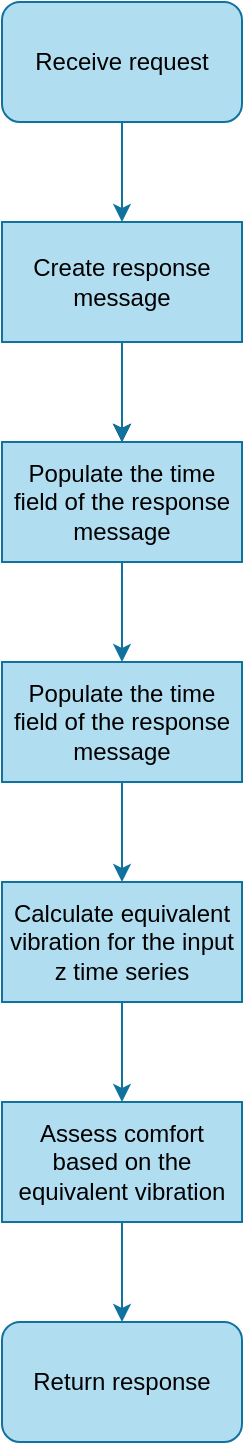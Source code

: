 <mxfile>
    <diagram id="wZOlC6WvDBhxzqSBbwHN" name="ComfortRating">
        <mxGraphModel dx="437" dy="771" grid="1" gridSize="10" guides="1" tooltips="1" connect="1" arrows="1" fold="1" page="1" pageScale="1" pageWidth="827" pageHeight="1169" math="0" shadow="0">
            <root>
                <mxCell id="0"/>
                <mxCell id="1" parent="0"/>
                <mxCell id="3" style="edgeStyle=orthogonalEdgeStyle;rounded=0;orthogonalLoop=1;jettySize=auto;html=1;fillColor=#b1ddf0;strokeColor=#10739e;fontColor=#000000;" edge="1" parent="1" source="4" target="7">
                    <mxGeometry relative="1" as="geometry"/>
                </mxCell>
                <mxCell id="4" value="&lt;font&gt;Receive request&lt;/font&gt;" style="rounded=1;whiteSpace=wrap;html=1;fillColor=#b1ddf0;strokeColor=#10739e;fontColor=#000000;" vertex="1" parent="1">
                    <mxGeometry x="270" y="70" width="120" height="60" as="geometry"/>
                </mxCell>
                <mxCell id="5" style="edgeStyle=orthogonalEdgeStyle;rounded=0;orthogonalLoop=1;jettySize=auto;html=1;entryX=0.5;entryY=0;entryDx=0;entryDy=0;" edge="1" parent="1" source="7">
                    <mxGeometry relative="1" as="geometry">
                        <mxPoint x="330" y="290" as="targetPoint"/>
                    </mxGeometry>
                </mxCell>
                <mxCell id="6" value="" style="edgeStyle=orthogonalEdgeStyle;rounded=0;orthogonalLoop=1;jettySize=auto;html=1;strokeColor=#10739E;" edge="1" parent="1" source="7">
                    <mxGeometry relative="1" as="geometry">
                        <mxPoint x="330" y="290" as="targetPoint"/>
                    </mxGeometry>
                </mxCell>
                <mxCell id="7" value="&lt;font&gt;Create response message&lt;/font&gt;" style="rounded=0;whiteSpace=wrap;html=1;fillColor=#b1ddf0;strokeColor=#10739e;fontColor=#000000;" vertex="1" parent="1">
                    <mxGeometry x="270" y="180" width="120" height="60" as="geometry"/>
                </mxCell>
                <mxCell id="37" style="edgeStyle=orthogonalEdgeStyle;rounded=0;orthogonalLoop=1;jettySize=auto;html=1;entryX=0.5;entryY=0;entryDx=0;entryDy=0;strokeColor=#10739E;" edge="1" parent="1" source="18" target="19">
                    <mxGeometry relative="1" as="geometry"/>
                </mxCell>
                <mxCell id="18" value="&lt;font&gt;Assess comfort based on the equivalent vibration&lt;/font&gt;" style="rounded=0;whiteSpace=wrap;html=1;fillColor=#b1ddf0;strokeColor=#10739e;fontColor=#000000;" vertex="1" parent="1">
                    <mxGeometry x="270" y="620" width="120" height="60" as="geometry"/>
                </mxCell>
                <mxCell id="19" value="&lt;font&gt;Return response&lt;/font&gt;" style="rounded=1;whiteSpace=wrap;html=1;fillColor=#b1ddf0;strokeColor=#10739e;fontColor=#000000;" vertex="1" parent="1">
                    <mxGeometry x="270" y="730" width="120" height="60" as="geometry"/>
                </mxCell>
                <mxCell id="33" style="edgeStyle=orthogonalEdgeStyle;rounded=0;orthogonalLoop=1;jettySize=auto;html=1;entryX=0.5;entryY=0;entryDx=0;entryDy=0;strokeColor=#10739E;" edge="1" parent="1" source="31" target="32">
                    <mxGeometry relative="1" as="geometry"/>
                </mxCell>
                <mxCell id="31" value="&lt;font&gt;Populate the time field of the response message&lt;/font&gt;" style="rounded=0;whiteSpace=wrap;html=1;fillColor=#b1ddf0;strokeColor=#10739e;fontColor=#000000;" vertex="1" parent="1">
                    <mxGeometry x="270" y="290" width="120" height="60" as="geometry"/>
                </mxCell>
                <mxCell id="35" style="edgeStyle=orthogonalEdgeStyle;rounded=0;orthogonalLoop=1;jettySize=auto;html=1;strokeColor=#10739E;" edge="1" parent="1" source="32" target="34">
                    <mxGeometry relative="1" as="geometry"/>
                </mxCell>
                <mxCell id="32" value="&lt;font&gt;Populate the time field of the response message&lt;/font&gt;" style="rounded=0;whiteSpace=wrap;html=1;fillColor=#b1ddf0;strokeColor=#10739e;fontColor=#000000;" vertex="1" parent="1">
                    <mxGeometry x="270" y="400" width="120" height="60" as="geometry"/>
                </mxCell>
                <mxCell id="36" style="edgeStyle=orthogonalEdgeStyle;rounded=0;orthogonalLoop=1;jettySize=auto;html=1;strokeColor=#10739E;" edge="1" parent="1" source="34" target="18">
                    <mxGeometry relative="1" as="geometry"/>
                </mxCell>
                <mxCell id="34" value="&lt;font&gt;Calculate equivalent vibration for the input z time series&lt;/font&gt;" style="rounded=0;whiteSpace=wrap;html=1;fillColor=#b1ddf0;strokeColor=#10739e;fontColor=#000000;" vertex="1" parent="1">
                    <mxGeometry x="270" y="510" width="120" height="60" as="geometry"/>
                </mxCell>
            </root>
        </mxGraphModel>
    </diagram>
</mxfile>